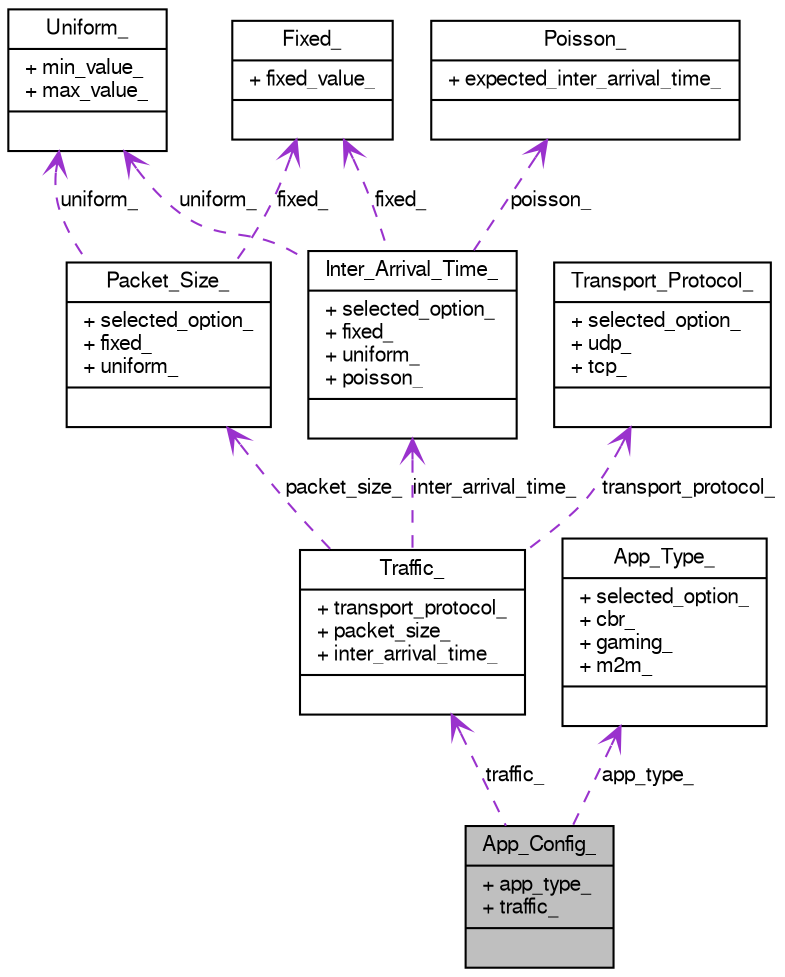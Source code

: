 digraph G
{
  edge [fontname="FreeSans",fontsize="10",labelfontname="FreeSans",labelfontsize="10"];
  node [fontname="FreeSans",fontsize="10",shape=record];
  Node1 [label="{App_Config_\n|+ app_type_\l+ traffic_\l|}",height=0.2,width=0.4,color="black", fillcolor="grey75", style="filled" fontcolor="black"];
  Node2 -> Node1 [dir=back,color="darkorchid3",fontsize="10",style="dashed",label="traffic_",arrowtail="open"];
  Node2 [label="{Traffic_\n|+ transport_protocol_\l+ packet_size_\l+ inter_arrival_time_\l|}",height=0.2,width=0.4,color="black", fillcolor="white", style="filled",URL="$structTraffic__.html"];
  Node3 -> Node2 [dir=back,color="darkorchid3",fontsize="10",style="dashed",label="inter_arrival_time_",arrowtail="open"];
  Node3 [label="{Inter_Arrival_Time_\n|+ selected_option_\l+ fixed_\l+ uniform_\l+ poisson_\l|}",height=0.2,width=0.4,color="black", fillcolor="white", style="filled",URL="$structInter__Arrival__Time__.html"];
  Node4 -> Node3 [dir=back,color="darkorchid3",fontsize="10",style="dashed",label="poisson_",arrowtail="open"];
  Node4 [label="{Poisson_\n|+ expected_inter_arrival_time_\l|}",height=0.2,width=0.4,color="black", fillcolor="white", style="filled",URL="$structPoisson__.html"];
  Node5 -> Node3 [dir=back,color="darkorchid3",fontsize="10",style="dashed",label="uniform_",arrowtail="open"];
  Node5 [label="{Uniform_\n|+ min_value_\l+ max_value_\l|}",height=0.2,width=0.4,color="black", fillcolor="white", style="filled",URL="$structUniform__.html"];
  Node6 -> Node3 [dir=back,color="darkorchid3",fontsize="10",style="dashed",label="fixed_",arrowtail="open"];
  Node6 [label="{Fixed_\n|+ fixed_value_\l|}",height=0.2,width=0.4,color="black", fillcolor="white", style="filled",URL="$structFixed__.html"];
  Node7 -> Node2 [dir=back,color="darkorchid3",fontsize="10",style="dashed",label="packet_size_",arrowtail="open"];
  Node7 [label="{Packet_Size_\n|+ selected_option_\l+ fixed_\l+ uniform_\l|}",height=0.2,width=0.4,color="black", fillcolor="white", style="filled",URL="$structPacket__Size__.html"];
  Node5 -> Node7 [dir=back,color="darkorchid3",fontsize="10",style="dashed",label="uniform_",arrowtail="open"];
  Node6 -> Node7 [dir=back,color="darkorchid3",fontsize="10",style="dashed",label="fixed_",arrowtail="open"];
  Node8 -> Node2 [dir=back,color="darkorchid3",fontsize="10",style="dashed",label="transport_protocol_",arrowtail="open"];
  Node8 [label="{Transport_Protocol_\n|+ selected_option_\l+ udp_\l+ tcp_\l|}",height=0.2,width=0.4,color="black", fillcolor="white", style="filled",URL="$structTransport__Protocol__.html"];
  Node9 -> Node1 [dir=back,color="darkorchid3",fontsize="10",style="dashed",label="app_type_",arrowtail="open"];
  Node9 [label="{App_Type_\n|+ selected_option_\l+ cbr_\l+ gaming_\l+ m2m_\l|}",height=0.2,width=0.4,color="black", fillcolor="white", style="filled",URL="$structApp__Type__.html"];
}
